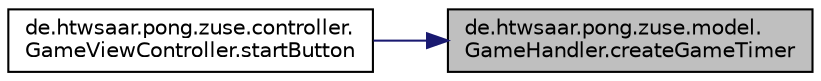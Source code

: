digraph "de.htwsaar.pong.zuse.model.GameHandler.createGameTimer"
{
 // LATEX_PDF_SIZE
  edge [fontname="Helvetica",fontsize="10",labelfontname="Helvetica",labelfontsize="10"];
  node [fontname="Helvetica",fontsize="10",shape=record];
  rankdir="RL";
  Node1 [label="de.htwsaar.pong.zuse.model.\lGameHandler.createGameTimer",height=0.2,width=0.4,color="black", fillcolor="grey75", style="filled", fontcolor="black",tooltip="Methode createGameTimer."];
  Node1 -> Node2 [dir="back",color="midnightblue",fontsize="10",style="solid"];
  Node2 [label="de.htwsaar.pong.zuse.controller.\lGameViewController.startButton",height=0.2,width=0.4,color="black", fillcolor="white", style="filled",URL="$classde_1_1htwsaar_1_1pong_1_1zuse_1_1controller_1_1_game_view_controller.html#a3ee1540dfea4c5d7ba3540f5f5061643",tooltip="StartButton des Spiels Erschaffen des GameHandlers beim Klick auf Start mit entsprechendem Modus (Sin..."];
}
